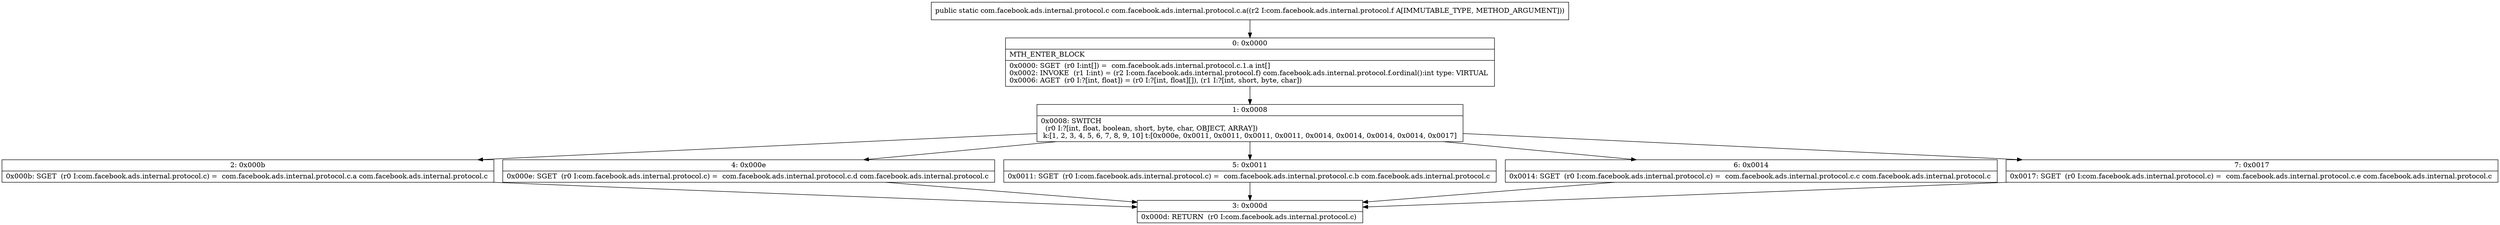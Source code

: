 digraph "CFG forcom.facebook.ads.internal.protocol.c.a(Lcom\/facebook\/ads\/internal\/protocol\/f;)Lcom\/facebook\/ads\/internal\/protocol\/c;" {
Node_0 [shape=record,label="{0\:\ 0x0000|MTH_ENTER_BLOCK\l|0x0000: SGET  (r0 I:int[]) =  com.facebook.ads.internal.protocol.c.1.a int[] \l0x0002: INVOKE  (r1 I:int) = (r2 I:com.facebook.ads.internal.protocol.f) com.facebook.ads.internal.protocol.f.ordinal():int type: VIRTUAL \l0x0006: AGET  (r0 I:?[int, float]) = (r0 I:?[int, float][]), (r1 I:?[int, short, byte, char]) \l}"];
Node_1 [shape=record,label="{1\:\ 0x0008|0x0008: SWITCH  \l  (r0 I:?[int, float, boolean, short, byte, char, OBJECT, ARRAY])\l k:[1, 2, 3, 4, 5, 6, 7, 8, 9, 10] t:[0x000e, 0x0011, 0x0011, 0x0011, 0x0011, 0x0014, 0x0014, 0x0014, 0x0014, 0x0017] \l}"];
Node_2 [shape=record,label="{2\:\ 0x000b|0x000b: SGET  (r0 I:com.facebook.ads.internal.protocol.c) =  com.facebook.ads.internal.protocol.c.a com.facebook.ads.internal.protocol.c \l}"];
Node_3 [shape=record,label="{3\:\ 0x000d|0x000d: RETURN  (r0 I:com.facebook.ads.internal.protocol.c) \l}"];
Node_4 [shape=record,label="{4\:\ 0x000e|0x000e: SGET  (r0 I:com.facebook.ads.internal.protocol.c) =  com.facebook.ads.internal.protocol.c.d com.facebook.ads.internal.protocol.c \l}"];
Node_5 [shape=record,label="{5\:\ 0x0011|0x0011: SGET  (r0 I:com.facebook.ads.internal.protocol.c) =  com.facebook.ads.internal.protocol.c.b com.facebook.ads.internal.protocol.c \l}"];
Node_6 [shape=record,label="{6\:\ 0x0014|0x0014: SGET  (r0 I:com.facebook.ads.internal.protocol.c) =  com.facebook.ads.internal.protocol.c.c com.facebook.ads.internal.protocol.c \l}"];
Node_7 [shape=record,label="{7\:\ 0x0017|0x0017: SGET  (r0 I:com.facebook.ads.internal.protocol.c) =  com.facebook.ads.internal.protocol.c.e com.facebook.ads.internal.protocol.c \l}"];
MethodNode[shape=record,label="{public static com.facebook.ads.internal.protocol.c com.facebook.ads.internal.protocol.c.a((r2 I:com.facebook.ads.internal.protocol.f A[IMMUTABLE_TYPE, METHOD_ARGUMENT])) }"];
MethodNode -> Node_0;
Node_0 -> Node_1;
Node_1 -> Node_2;
Node_1 -> Node_4;
Node_1 -> Node_5;
Node_1 -> Node_6;
Node_1 -> Node_7;
Node_2 -> Node_3;
Node_4 -> Node_3;
Node_5 -> Node_3;
Node_6 -> Node_3;
Node_7 -> Node_3;
}

